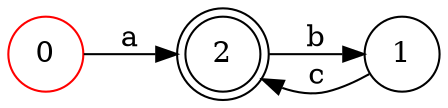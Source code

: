 digraph DFA {
    rankdir=LR;
    node [shape = circle];
    2 [shape = doublecircle];
    0 [shape = circle];
    0 -> 2 [label="a"];
    1 [shape = circle];
    1 -> 2 [label="c"];
    2 -> 1 [label="b"];
    0 [color=red];
}
